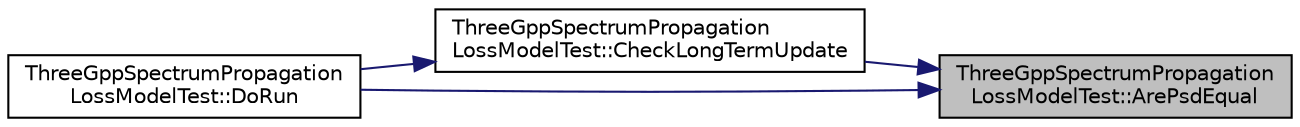 digraph "ThreeGppSpectrumPropagationLossModelTest::ArePsdEqual"
{
 // LATEX_PDF_SIZE
  edge [fontname="Helvetica",fontsize="10",labelfontname="Helvetica",labelfontsize="10"];
  node [fontname="Helvetica",fontsize="10",shape=record];
  rankdir="RL";
  Node1 [label="ThreeGppSpectrumPropagation\lLossModelTest::ArePsdEqual",height=0.2,width=0.4,color="black", fillcolor="grey75", style="filled", fontcolor="black",tooltip="Checks if two PSDs are equal."];
  Node1 -> Node2 [dir="back",color="midnightblue",fontsize="10",style="solid",fontname="Helvetica"];
  Node2 [label="ThreeGppSpectrumPropagation\lLossModelTest::CheckLongTermUpdate",height=0.2,width=0.4,color="black", fillcolor="white", style="filled",URL="$class_three_gpp_spectrum_propagation_loss_model_test.html#a2546bc9ad38ffdb5b76f41d00ed6b142",tooltip="Test of the long term component is correctly updated when the channel matrix is recomputed."];
  Node2 -> Node3 [dir="back",color="midnightblue",fontsize="10",style="solid",fontname="Helvetica"];
  Node3 [label="ThreeGppSpectrumPropagation\lLossModelTest::DoRun",height=0.2,width=0.4,color="black", fillcolor="white", style="filled",URL="$class_three_gpp_spectrum_propagation_loss_model_test.html#ab450da09766147dacd0d209d5e7d9044",tooltip="Build the test scenario."];
  Node1 -> Node3 [dir="back",color="midnightblue",fontsize="10",style="solid",fontname="Helvetica"];
}
